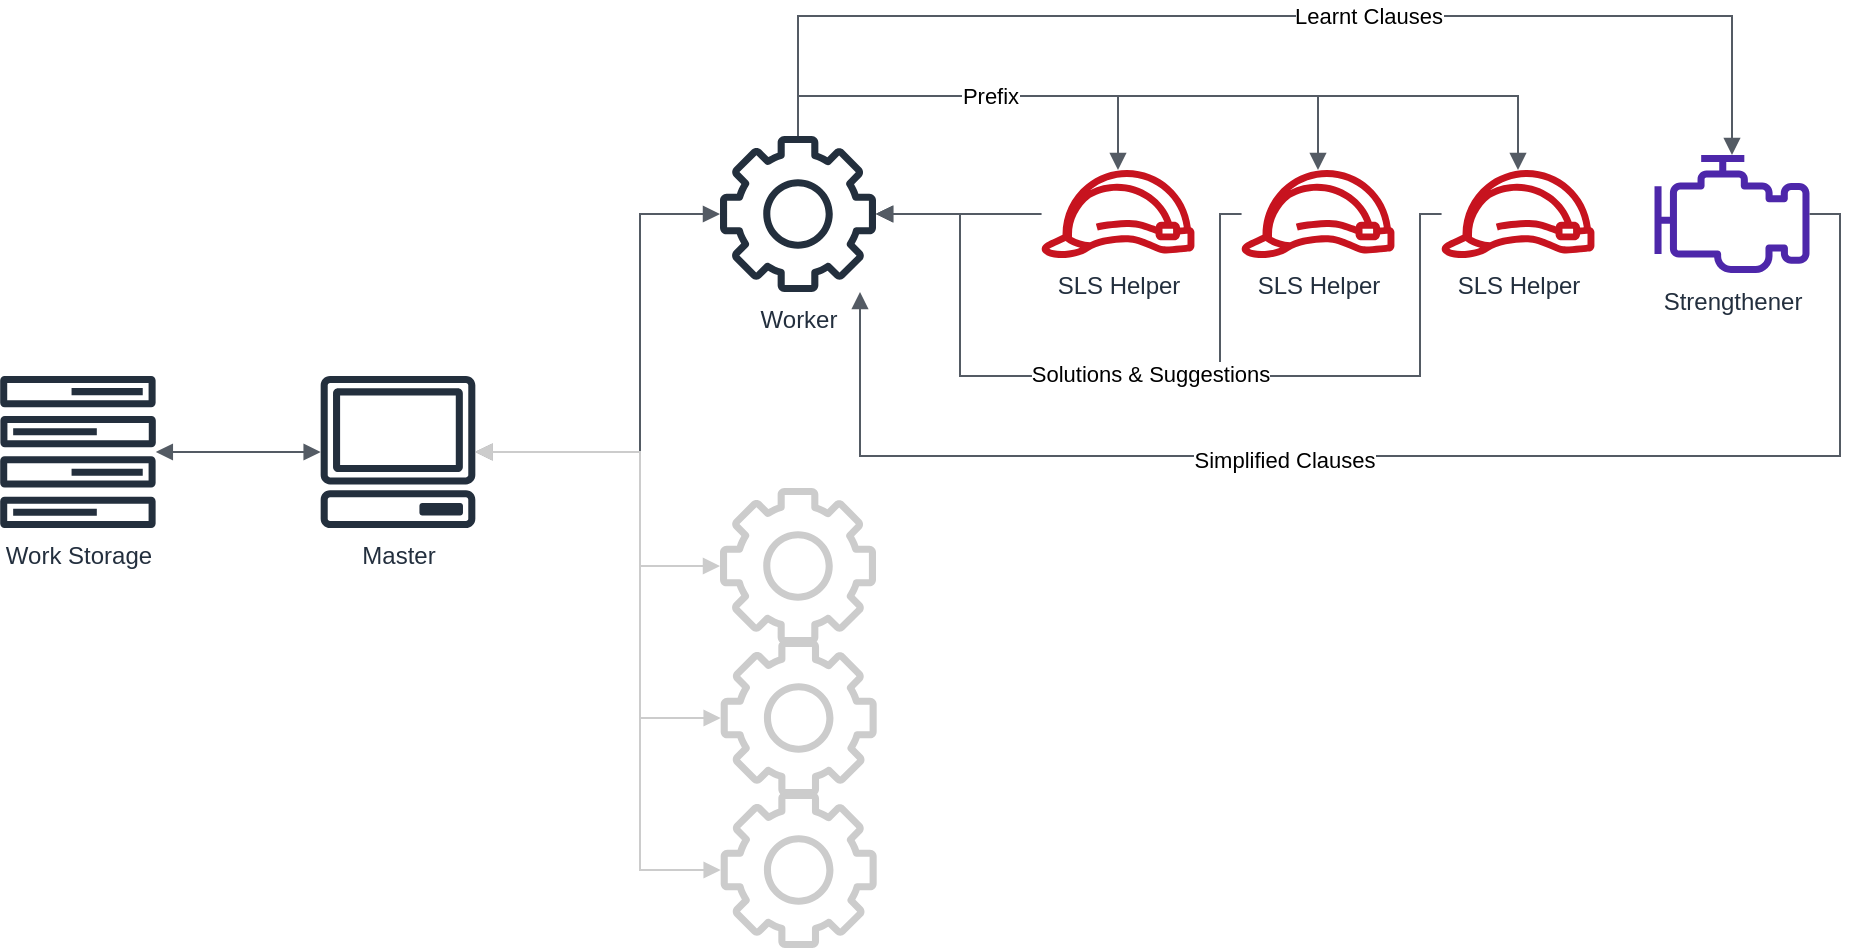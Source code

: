 <mxfile version="20.4.1" type="device"><diagram id="Ht1M8jgEwFfnCIfOTk4-" name="Page-1"><mxGraphModel dx="2519" dy="768" grid="1" gridSize="10" guides="1" tooltips="1" connect="1" arrows="1" fold="1" page="1" pageScale="1" pageWidth="1169" pageHeight="827" math="0" shadow="0"><root><mxCell id="0"/><mxCell id="1" parent="0"/><mxCell id="UEzPUAAOIrF-is8g5C7q-122" value="SLS Helper" style="outlineConnect=0;fontColor=#232F3E;gradientColor=none;fillColor=#C7131F;strokeColor=none;dashed=0;verticalLabelPosition=bottom;verticalAlign=top;align=center;html=1;fontSize=12;fontStyle=0;aspect=fixed;pointerEvents=1;shape=mxgraph.aws4.role;labelBackgroundColor=#ffffff;" parent="1" vertex="1"><mxGeometry x="200.0" y="197" width="78" height="44" as="geometry"/></mxCell><mxCell id="4Qoa4PIgbZ2ZfqZ1PJJi-1" value="Worker" style="sketch=0;outlineConnect=0;fontColor=#232F3E;gradientColor=none;fillColor=#232F3D;strokeColor=none;dashed=0;verticalLabelPosition=bottom;verticalAlign=top;align=center;html=1;fontSize=12;fontStyle=0;aspect=fixed;pointerEvents=1;shape=mxgraph.aws4.gear;" vertex="1" parent="1"><mxGeometry x="40" y="180" width="78" height="78" as="geometry"/></mxCell><mxCell id="4Qoa4PIgbZ2ZfqZ1PJJi-2" value="Work Storage" style="sketch=0;outlineConnect=0;fontColor=#232F3E;gradientColor=none;fillColor=#232F3D;strokeColor=none;dashed=0;verticalLabelPosition=bottom;verticalAlign=top;align=center;html=1;fontSize=12;fontStyle=0;aspect=fixed;pointerEvents=1;shape=mxgraph.aws4.forums;" vertex="1" parent="1"><mxGeometry x="-320" y="300" width="78" height="76" as="geometry"/></mxCell><mxCell id="4Qoa4PIgbZ2ZfqZ1PJJi-3" value="Master" style="sketch=0;outlineConnect=0;fontColor=#232F3E;gradientColor=none;fillColor=#232F3D;strokeColor=none;dashed=0;verticalLabelPosition=bottom;verticalAlign=top;align=center;html=1;fontSize=12;fontStyle=0;aspect=fixed;pointerEvents=1;shape=mxgraph.aws4.client;" vertex="1" parent="1"><mxGeometry x="-160" y="300" width="78" height="76" as="geometry"/></mxCell><mxCell id="4Qoa4PIgbZ2ZfqZ1PJJi-4" value="" style="edgeStyle=orthogonalEdgeStyle;html=1;endArrow=block;elbow=vertical;startArrow=block;startFill=1;endFill=1;strokeColor=#545B64;rounded=0;" edge="1" parent="1" source="4Qoa4PIgbZ2ZfqZ1PJJi-3" target="4Qoa4PIgbZ2ZfqZ1PJJi-2"><mxGeometry width="100" relative="1" as="geometry"><mxPoint x="-70" y="390" as="sourcePoint"/><mxPoint x="30" y="390" as="targetPoint"/></mxGeometry></mxCell><mxCell id="4Qoa4PIgbZ2ZfqZ1PJJi-5" value="" style="edgeStyle=orthogonalEdgeStyle;html=1;endArrow=block;elbow=vertical;startArrow=block;startFill=1;endFill=1;strokeColor=#545B64;rounded=0;" edge="1" parent="1" source="4Qoa4PIgbZ2ZfqZ1PJJi-3" target="4Qoa4PIgbZ2ZfqZ1PJJi-1"><mxGeometry width="100" relative="1" as="geometry"><mxPoint x="-70" y="390" as="sourcePoint"/><mxPoint x="30" y="390" as="targetPoint"/><Array as="points"><mxPoint y="338"/><mxPoint y="219"/></Array></mxGeometry></mxCell><mxCell id="4Qoa4PIgbZ2ZfqZ1PJJi-6" value="SLS Helper" style="outlineConnect=0;fontColor=#232F3E;gradientColor=none;fillColor=#C7131F;strokeColor=none;dashed=0;verticalLabelPosition=bottom;verticalAlign=top;align=center;html=1;fontSize=12;fontStyle=0;aspect=fixed;pointerEvents=1;shape=mxgraph.aws4.role;labelBackgroundColor=#ffffff;" vertex="1" parent="1"><mxGeometry x="300.0" y="197" width="78" height="44" as="geometry"/></mxCell><mxCell id="4Qoa4PIgbZ2ZfqZ1PJJi-7" value="SLS Helper" style="outlineConnect=0;fontColor=#232F3E;gradientColor=none;fillColor=#C7131F;strokeColor=none;dashed=0;verticalLabelPosition=bottom;verticalAlign=top;align=center;html=1;fontSize=12;fontStyle=0;aspect=fixed;pointerEvents=1;shape=mxgraph.aws4.role;labelBackgroundColor=#ffffff;" vertex="1" parent="1"><mxGeometry x="400.0" y="197" width="78" height="44" as="geometry"/></mxCell><mxCell id="4Qoa4PIgbZ2ZfqZ1PJJi-8" value="" style="edgeStyle=orthogonalEdgeStyle;html=1;endArrow=none;elbow=vertical;startArrow=block;startFill=1;strokeColor=#545B64;rounded=0;" edge="1" parent="1" source="UEzPUAAOIrF-is8g5C7q-122" target="4Qoa4PIgbZ2ZfqZ1PJJi-1"><mxGeometry width="100" relative="1" as="geometry"><mxPoint x="30" y="340" as="sourcePoint"/><mxPoint x="130" y="340" as="targetPoint"/><Array as="points"><mxPoint x="239" y="160"/><mxPoint x="79" y="160"/></Array></mxGeometry></mxCell><mxCell id="4Qoa4PIgbZ2ZfqZ1PJJi-9" value="" style="edgeStyle=orthogonalEdgeStyle;html=1;endArrow=block;elbow=vertical;startArrow=none;endFill=1;strokeColor=#545B64;rounded=0;" edge="1" parent="1" source="4Qoa4PIgbZ2ZfqZ1PJJi-1" target="4Qoa4PIgbZ2ZfqZ1PJJi-6"><mxGeometry width="100" relative="1" as="geometry"><mxPoint x="30" y="340" as="sourcePoint"/><mxPoint x="130" y="340" as="targetPoint"/><Array as="points"><mxPoint x="79" y="160"/><mxPoint x="339" y="160"/></Array></mxGeometry></mxCell><mxCell id="4Qoa4PIgbZ2ZfqZ1PJJi-11" value="" style="edgeStyle=orthogonalEdgeStyle;html=1;endArrow=block;elbow=vertical;startArrow=none;endFill=1;strokeColor=#545B64;rounded=0;" edge="1" parent="1" source="4Qoa4PIgbZ2ZfqZ1PJJi-1" target="4Qoa4PIgbZ2ZfqZ1PJJi-7"><mxGeometry width="100" relative="1" as="geometry"><mxPoint x="30" y="340" as="sourcePoint"/><mxPoint x="130" y="340" as="targetPoint"/><Array as="points"><mxPoint x="79" y="160"/><mxPoint x="439" y="160"/></Array></mxGeometry></mxCell><mxCell id="4Qoa4PIgbZ2ZfqZ1PJJi-16" value="Prefix" style="edgeLabel;html=1;align=center;verticalAlign=middle;resizable=0;points=[];" vertex="1" connectable="0" parent="4Qoa4PIgbZ2ZfqZ1PJJi-11"><mxGeometry x="-0.444" relative="1" as="geometry"><mxPoint as="offset"/></mxGeometry></mxCell><mxCell id="4Qoa4PIgbZ2ZfqZ1PJJi-12" value="" style="edgeStyle=orthogonalEdgeStyle;html=1;endArrow=none;elbow=vertical;startArrow=block;startFill=1;strokeColor=#545B64;rounded=0;" edge="1" parent="1" source="4Qoa4PIgbZ2ZfqZ1PJJi-1" target="UEzPUAAOIrF-is8g5C7q-122"><mxGeometry width="100" relative="1" as="geometry"><mxPoint x="30" y="340" as="sourcePoint"/><mxPoint x="130" y="340" as="targetPoint"/></mxGeometry></mxCell><mxCell id="4Qoa4PIgbZ2ZfqZ1PJJi-13" value="" style="edgeStyle=orthogonalEdgeStyle;html=1;endArrow=block;elbow=vertical;startArrow=none;endFill=1;strokeColor=#545B64;rounded=0;" edge="1" parent="1" source="4Qoa4PIgbZ2ZfqZ1PJJi-6" target="4Qoa4PIgbZ2ZfqZ1PJJi-1"><mxGeometry width="100" relative="1" as="geometry"><mxPoint x="30" y="340" as="sourcePoint"/><mxPoint x="130" y="340" as="targetPoint"/><Array as="points"><mxPoint x="290" y="219"/><mxPoint x="290" y="300"/><mxPoint x="160" y="300"/><mxPoint x="160" y="219"/></Array></mxGeometry></mxCell><mxCell id="4Qoa4PIgbZ2ZfqZ1PJJi-14" value="" style="edgeStyle=orthogonalEdgeStyle;html=1;endArrow=block;elbow=vertical;startArrow=none;endFill=1;strokeColor=#545B64;rounded=0;" edge="1" parent="1" source="4Qoa4PIgbZ2ZfqZ1PJJi-7" target="4Qoa4PIgbZ2ZfqZ1PJJi-1"><mxGeometry width="100" relative="1" as="geometry"><mxPoint x="30" y="340" as="sourcePoint"/><mxPoint x="130" y="340" as="targetPoint"/><Array as="points"><mxPoint x="390" y="219"/><mxPoint x="390" y="300"/><mxPoint x="160" y="300"/><mxPoint x="160" y="219"/></Array></mxGeometry></mxCell><mxCell id="4Qoa4PIgbZ2ZfqZ1PJJi-15" value="Solutions &amp;amp; Suggestions" style="edgeLabel;html=1;align=center;verticalAlign=middle;resizable=0;points=[];" vertex="1" connectable="0" parent="4Qoa4PIgbZ2ZfqZ1PJJi-14"><mxGeometry x="0.024" y="-1" relative="1" as="geometry"><mxPoint as="offset"/></mxGeometry></mxCell><mxCell id="4Qoa4PIgbZ2ZfqZ1PJJi-17" value="Strengthener" style="sketch=0;outlineConnect=0;fontColor=#232F3E;gradientColor=none;fillColor=#4D27AA;strokeColor=none;dashed=0;verticalLabelPosition=bottom;verticalAlign=top;align=center;html=1;fontSize=12;fontStyle=0;aspect=fixed;pointerEvents=1;shape=mxgraph.aws4.emr_engine;" vertex="1" parent="1"><mxGeometry x="507" y="189.5" width="78" height="59" as="geometry"/></mxCell><mxCell id="4Qoa4PIgbZ2ZfqZ1PJJi-18" value="" style="edgeStyle=orthogonalEdgeStyle;html=1;endArrow=block;elbow=vertical;startArrow=none;endFill=1;strokeColor=#545B64;rounded=0;" edge="1" parent="1" source="4Qoa4PIgbZ2ZfqZ1PJJi-1" target="4Qoa4PIgbZ2ZfqZ1PJJi-17"><mxGeometry width="100" relative="1" as="geometry"><mxPoint x="30" y="340" as="sourcePoint"/><mxPoint x="130" y="340" as="targetPoint"/><Array as="points"><mxPoint x="79" y="120"/><mxPoint x="546" y="120"/></Array></mxGeometry></mxCell><mxCell id="4Qoa4PIgbZ2ZfqZ1PJJi-19" value="Learnt Clauses" style="edgeLabel;html=1;align=center;verticalAlign=middle;resizable=0;points=[];" vertex="1" connectable="0" parent="4Qoa4PIgbZ2ZfqZ1PJJi-18"><mxGeometry x="0.157" relative="1" as="geometry"><mxPoint as="offset"/></mxGeometry></mxCell><mxCell id="4Qoa4PIgbZ2ZfqZ1PJJi-20" value="" style="edgeStyle=orthogonalEdgeStyle;html=1;endArrow=block;elbow=vertical;startArrow=none;endFill=1;strokeColor=#545B64;rounded=0;" edge="1" parent="1" source="4Qoa4PIgbZ2ZfqZ1PJJi-17" target="4Qoa4PIgbZ2ZfqZ1PJJi-1"><mxGeometry width="100" relative="1" as="geometry"><mxPoint x="30" y="340" as="sourcePoint"/><mxPoint x="130" y="340" as="targetPoint"/><Array as="points"><mxPoint x="600" y="219"/><mxPoint x="600" y="340"/><mxPoint x="110" y="340"/></Array></mxGeometry></mxCell><mxCell id="4Qoa4PIgbZ2ZfqZ1PJJi-21" value="Simplified Clauses" style="edgeLabel;html=1;align=center;verticalAlign=middle;resizable=0;points=[];" vertex="1" connectable="0" parent="4Qoa4PIgbZ2ZfqZ1PJJi-20"><mxGeometry x="0.17" y="2" relative="1" as="geometry"><mxPoint as="offset"/></mxGeometry></mxCell><mxCell id="4Qoa4PIgbZ2ZfqZ1PJJi-22" value="" style="sketch=0;outlineConnect=0;fontColor=#232F3E;gradientColor=none;fillColor=#CCCCCC;strokeColor=none;dashed=0;verticalLabelPosition=bottom;verticalAlign=top;align=center;html=1;fontSize=12;fontStyle=0;aspect=fixed;pointerEvents=1;shape=mxgraph.aws4.gear;" vertex="1" parent="1"><mxGeometry x="40" y="356" width="78" height="78" as="geometry"/></mxCell><mxCell id="4Qoa4PIgbZ2ZfqZ1PJJi-25" value="" style="sketch=0;outlineConnect=0;fontColor=#232F3E;gradientColor=none;fillColor=#CCCCCC;strokeColor=none;dashed=0;verticalLabelPosition=bottom;verticalAlign=top;align=center;html=1;fontSize=12;fontStyle=0;aspect=fixed;pointerEvents=1;shape=mxgraph.aws4.gear;" vertex="1" parent="1"><mxGeometry x="40.34" y="432" width="78" height="78" as="geometry"/></mxCell><mxCell id="4Qoa4PIgbZ2ZfqZ1PJJi-27" value="" style="sketch=0;outlineConnect=0;fontColor=#232F3E;gradientColor=none;fillColor=#CCCCCC;strokeColor=none;dashed=0;verticalLabelPosition=bottom;verticalAlign=top;align=center;html=1;fontSize=12;fontStyle=0;aspect=fixed;pointerEvents=1;shape=mxgraph.aws4.gear;" vertex="1" parent="1"><mxGeometry x="40.34" y="508" width="78" height="78" as="geometry"/></mxCell><mxCell id="4Qoa4PIgbZ2ZfqZ1PJJi-29" value="" style="edgeStyle=orthogonalEdgeStyle;html=1;endArrow=block;elbow=vertical;startArrow=block;startFill=1;endFill=1;strokeColor=#CCCCCC;rounded=0;" edge="1" parent="1" source="4Qoa4PIgbZ2ZfqZ1PJJi-3" target="4Qoa4PIgbZ2ZfqZ1PJJi-22"><mxGeometry width="100" relative="1" as="geometry"><mxPoint x="30" y="340" as="sourcePoint"/><mxPoint x="130" y="340" as="targetPoint"/><Array as="points"><mxPoint y="338"/><mxPoint y="395"/></Array></mxGeometry></mxCell><mxCell id="4Qoa4PIgbZ2ZfqZ1PJJi-30" value="" style="edgeStyle=orthogonalEdgeStyle;html=1;endArrow=block;elbow=vertical;startArrow=block;startFill=1;endFill=1;strokeColor=#CCCCCC;rounded=0;" edge="1" parent="1" source="4Qoa4PIgbZ2ZfqZ1PJJi-3" target="4Qoa4PIgbZ2ZfqZ1PJJi-25"><mxGeometry width="100" relative="1" as="geometry"><mxPoint x="30" y="340" as="sourcePoint"/><mxPoint x="130" y="340" as="targetPoint"/><Array as="points"><mxPoint y="338"/><mxPoint y="471"/></Array></mxGeometry></mxCell><mxCell id="4Qoa4PIgbZ2ZfqZ1PJJi-31" value="" style="edgeStyle=orthogonalEdgeStyle;html=1;endArrow=block;elbow=vertical;startArrow=block;startFill=1;endFill=1;strokeColor=#CCCCCC;rounded=0;" edge="1" parent="1" source="4Qoa4PIgbZ2ZfqZ1PJJi-3" target="4Qoa4PIgbZ2ZfqZ1PJJi-27"><mxGeometry width="100" relative="1" as="geometry"><mxPoint x="30" y="340" as="sourcePoint"/><mxPoint x="130" y="340" as="targetPoint"/><Array as="points"><mxPoint y="338"/><mxPoint y="547"/></Array></mxGeometry></mxCell></root></mxGraphModel></diagram></mxfile>